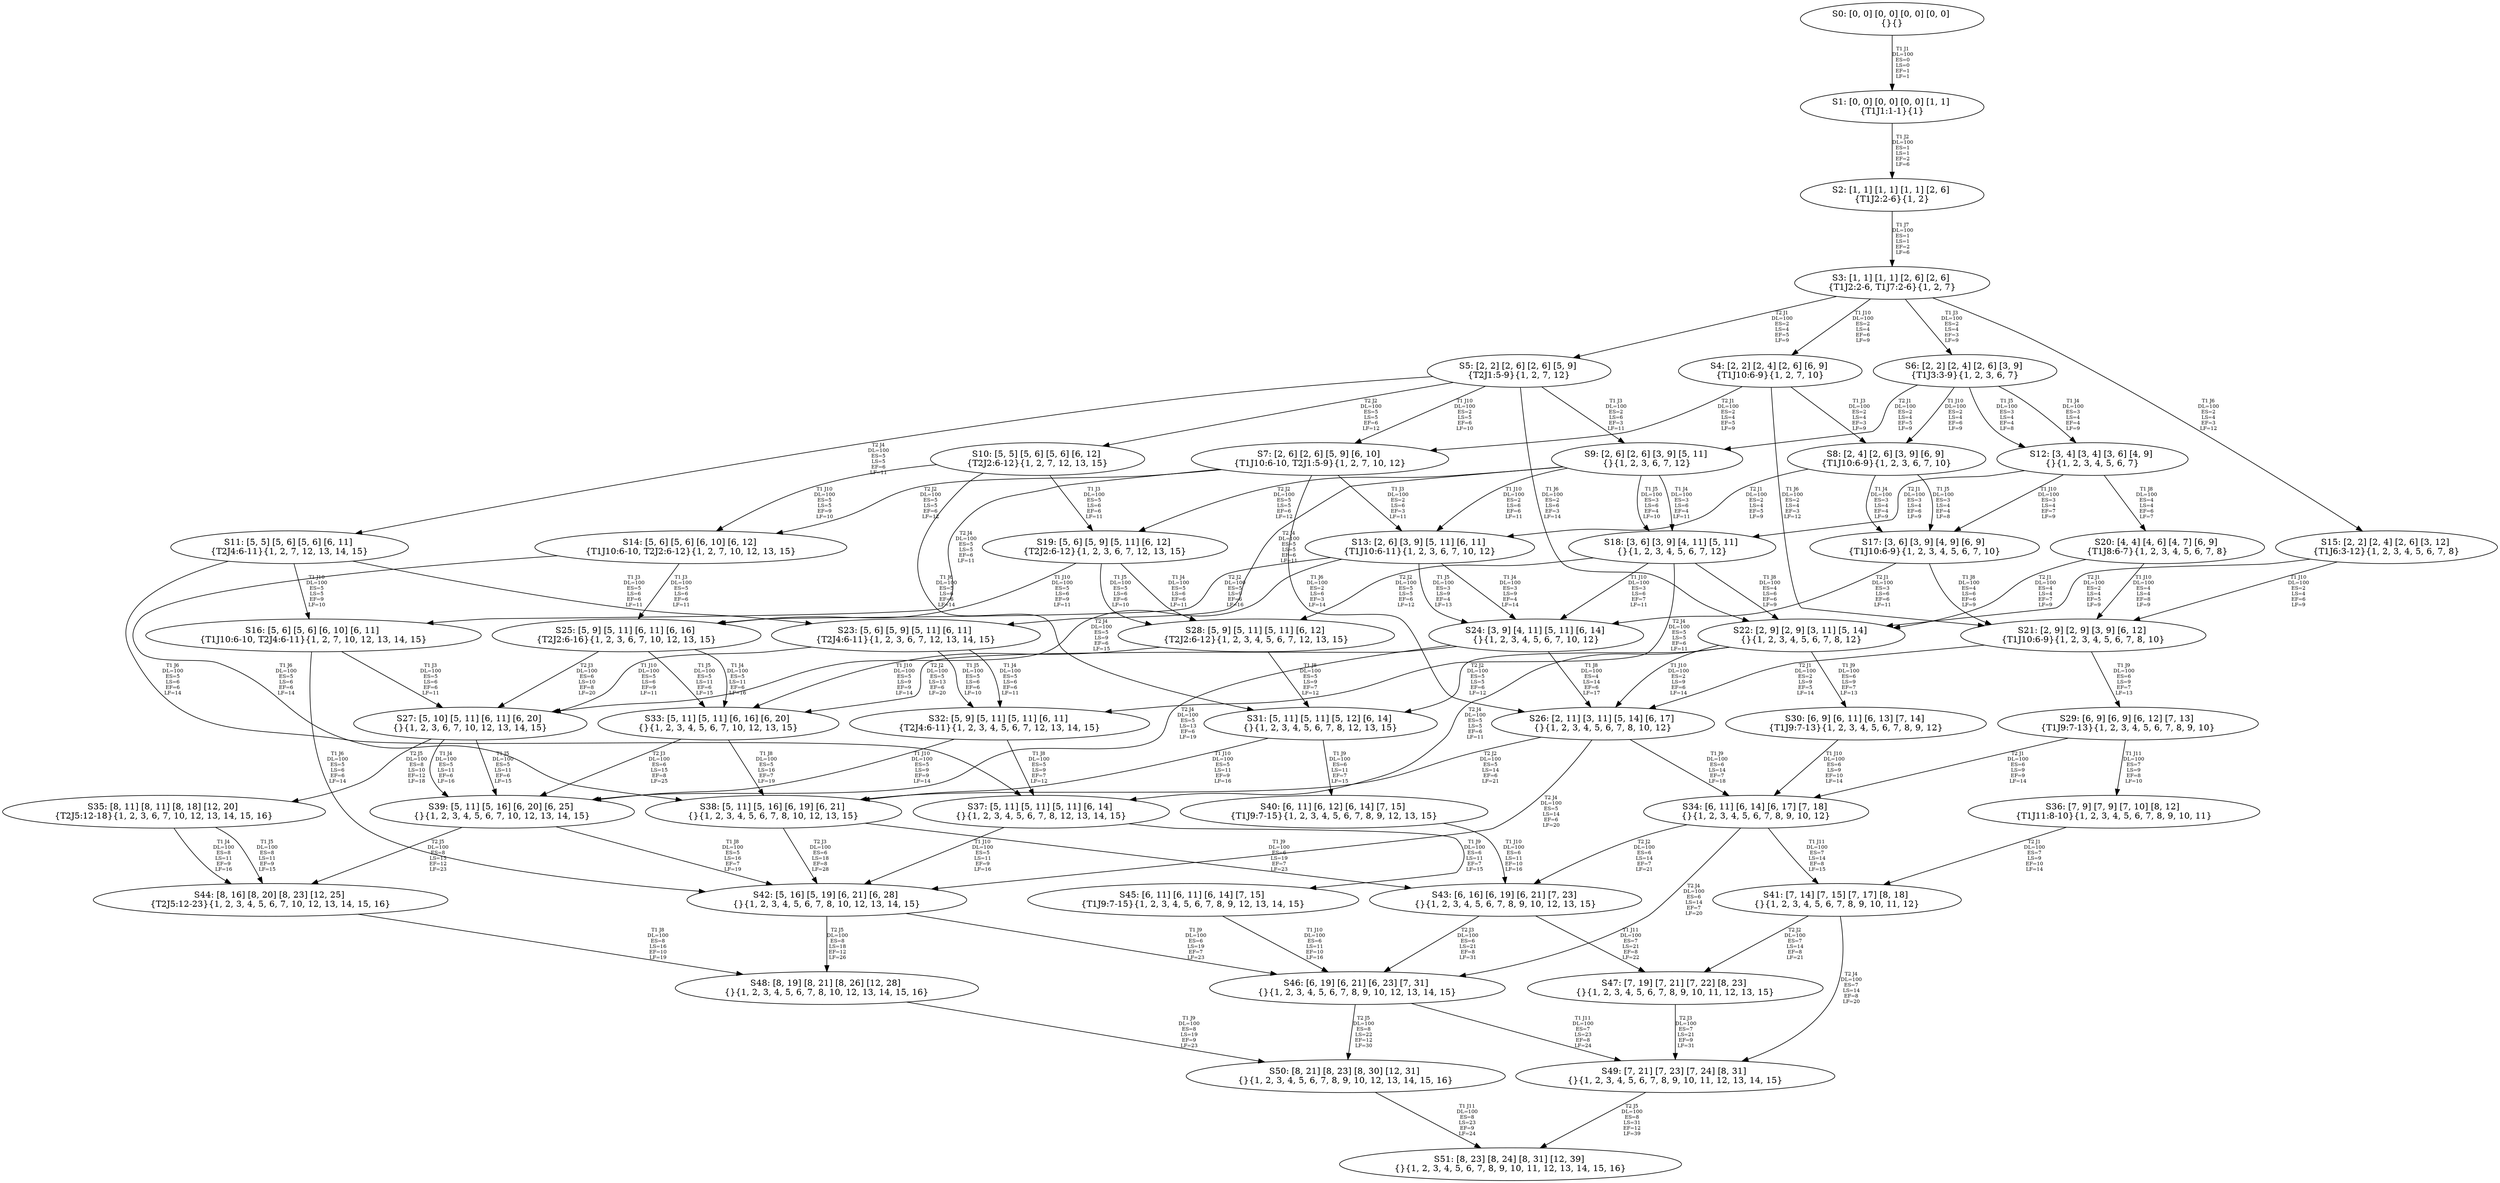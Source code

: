 digraph {
	S0[label="S0: [0, 0] [0, 0] [0, 0] [0, 0] \n{}{}"];
	S1[label="S1: [0, 0] [0, 0] [0, 0] [1, 1] \n{T1J1:1-1}{1}"];
	S2[label="S2: [1, 1] [1, 1] [1, 1] [2, 6] \n{T1J2:2-6}{1, 2}"];
	S3[label="S3: [1, 1] [1, 1] [2, 6] [2, 6] \n{T1J2:2-6, T1J7:2-6}{1, 2, 7}"];
	S4[label="S4: [2, 2] [2, 4] [2, 6] [6, 9] \n{T1J10:6-9}{1, 2, 7, 10}"];
	S5[label="S5: [2, 2] [2, 6] [2, 6] [5, 9] \n{T2J1:5-9}{1, 2, 7, 12}"];
	S6[label="S6: [2, 2] [2, 4] [2, 6] [3, 9] \n{T1J3:3-9}{1, 2, 3, 6, 7}"];
	S7[label="S7: [2, 6] [2, 6] [5, 9] [6, 10] \n{T1J10:6-10, T2J1:5-9}{1, 2, 7, 10, 12}"];
	S8[label="S8: [2, 4] [2, 6] [3, 9] [6, 9] \n{T1J10:6-9}{1, 2, 3, 6, 7, 10}"];
	S9[label="S9: [2, 6] [2, 6] [3, 9] [5, 11] \n{}{1, 2, 3, 6, 7, 12}"];
	S10[label="S10: [5, 5] [5, 6] [5, 6] [6, 12] \n{T2J2:6-12}{1, 2, 7, 12, 13, 15}"];
	S11[label="S11: [5, 5] [5, 6] [5, 6] [6, 11] \n{T2J4:6-11}{1, 2, 7, 12, 13, 14, 15}"];
	S12[label="S12: [3, 4] [3, 4] [3, 6] [4, 9] \n{}{1, 2, 3, 4, 5, 6, 7}"];
	S13[label="S13: [2, 6] [3, 9] [5, 11] [6, 11] \n{T1J10:6-11}{1, 2, 3, 6, 7, 10, 12}"];
	S14[label="S14: [5, 6] [5, 6] [6, 10] [6, 12] \n{T1J10:6-10, T2J2:6-12}{1, 2, 7, 10, 12, 13, 15}"];
	S15[label="S15: [2, 2] [2, 4] [2, 6] [3, 12] \n{T1J6:3-12}{1, 2, 3, 4, 5, 6, 7, 8}"];
	S16[label="S16: [5, 6] [5, 6] [6, 10] [6, 11] \n{T1J10:6-10, T2J4:6-11}{1, 2, 7, 10, 12, 13, 14, 15}"];
	S17[label="S17: [3, 6] [3, 9] [4, 9] [6, 9] \n{T1J10:6-9}{1, 2, 3, 4, 5, 6, 7, 10}"];
	S18[label="S18: [3, 6] [3, 9] [4, 11] [5, 11] \n{}{1, 2, 3, 4, 5, 6, 7, 12}"];
	S19[label="S19: [5, 6] [5, 9] [5, 11] [6, 12] \n{T2J2:6-12}{1, 2, 3, 6, 7, 12, 13, 15}"];
	S20[label="S20: [4, 4] [4, 6] [4, 7] [6, 9] \n{T1J8:6-7}{1, 2, 3, 4, 5, 6, 7, 8}"];
	S21[label="S21: [2, 9] [2, 9] [3, 9] [6, 12] \n{T1J10:6-9}{1, 2, 3, 4, 5, 6, 7, 8, 10}"];
	S22[label="S22: [2, 9] [2, 9] [3, 11] [5, 14] \n{}{1, 2, 3, 4, 5, 6, 7, 8, 12}"];
	S23[label="S23: [5, 6] [5, 9] [5, 11] [6, 11] \n{T2J4:6-11}{1, 2, 3, 6, 7, 12, 13, 14, 15}"];
	S24[label="S24: [3, 9] [4, 11] [5, 11] [6, 14] \n{}{1, 2, 3, 4, 5, 6, 7, 10, 12}"];
	S25[label="S25: [5, 9] [5, 11] [6, 11] [6, 16] \n{T2J2:6-16}{1, 2, 3, 6, 7, 10, 12, 13, 15}"];
	S26[label="S26: [2, 11] [3, 11] [5, 14] [6, 17] \n{}{1, 2, 3, 4, 5, 6, 7, 8, 10, 12}"];
	S27[label="S27: [5, 10] [5, 11] [6, 11] [6, 20] \n{}{1, 2, 3, 6, 7, 10, 12, 13, 14, 15}"];
	S28[label="S28: [5, 9] [5, 11] [5, 11] [6, 12] \n{T2J2:6-12}{1, 2, 3, 4, 5, 6, 7, 12, 13, 15}"];
	S29[label="S29: [6, 9] [6, 9] [6, 12] [7, 13] \n{T1J9:7-13}{1, 2, 3, 4, 5, 6, 7, 8, 9, 10}"];
	S30[label="S30: [6, 9] [6, 11] [6, 13] [7, 14] \n{T1J9:7-13}{1, 2, 3, 4, 5, 6, 7, 8, 9, 12}"];
	S31[label="S31: [5, 11] [5, 11] [5, 12] [6, 14] \n{}{1, 2, 3, 4, 5, 6, 7, 8, 12, 13, 15}"];
	S32[label="S32: [5, 9] [5, 11] [5, 11] [6, 11] \n{T2J4:6-11}{1, 2, 3, 4, 5, 6, 7, 12, 13, 14, 15}"];
	S33[label="S33: [5, 11] [5, 11] [6, 16] [6, 20] \n{}{1, 2, 3, 4, 5, 6, 7, 10, 12, 13, 15}"];
	S34[label="S34: [6, 11] [6, 14] [6, 17] [7, 18] \n{}{1, 2, 3, 4, 5, 6, 7, 8, 9, 10, 12}"];
	S35[label="S35: [8, 11] [8, 11] [8, 18] [12, 20] \n{T2J5:12-18}{1, 2, 3, 6, 7, 10, 12, 13, 14, 15, 16}"];
	S36[label="S36: [7, 9] [7, 9] [7, 10] [8, 12] \n{T1J11:8-10}{1, 2, 3, 4, 5, 6, 7, 8, 9, 10, 11}"];
	S37[label="S37: [5, 11] [5, 11] [5, 11] [6, 14] \n{}{1, 2, 3, 4, 5, 6, 7, 8, 12, 13, 14, 15}"];
	S38[label="S38: [5, 11] [5, 16] [6, 19] [6, 21] \n{}{1, 2, 3, 4, 5, 6, 7, 8, 10, 12, 13, 15}"];
	S39[label="S39: [5, 11] [5, 16] [6, 20] [6, 25] \n{}{1, 2, 3, 4, 5, 6, 7, 10, 12, 13, 14, 15}"];
	S40[label="S40: [6, 11] [6, 12] [6, 14] [7, 15] \n{T1J9:7-15}{1, 2, 3, 4, 5, 6, 7, 8, 9, 12, 13, 15}"];
	S41[label="S41: [7, 14] [7, 15] [7, 17] [8, 18] \n{}{1, 2, 3, 4, 5, 6, 7, 8, 9, 10, 11, 12}"];
	S42[label="S42: [5, 16] [5, 19] [6, 21] [6, 28] \n{}{1, 2, 3, 4, 5, 6, 7, 8, 10, 12, 13, 14, 15}"];
	S43[label="S43: [6, 16] [6, 19] [6, 21] [7, 23] \n{}{1, 2, 3, 4, 5, 6, 7, 8, 9, 10, 12, 13, 15}"];
	S44[label="S44: [8, 16] [8, 20] [8, 23] [12, 25] \n{T2J5:12-23}{1, 2, 3, 4, 5, 6, 7, 10, 12, 13, 14, 15, 16}"];
	S45[label="S45: [6, 11] [6, 11] [6, 14] [7, 15] \n{T1J9:7-15}{1, 2, 3, 4, 5, 6, 7, 8, 9, 12, 13, 14, 15}"];
	S46[label="S46: [6, 19] [6, 21] [6, 23] [7, 31] \n{}{1, 2, 3, 4, 5, 6, 7, 8, 9, 10, 12, 13, 14, 15}"];
	S47[label="S47: [7, 19] [7, 21] [7, 22] [8, 23] \n{}{1, 2, 3, 4, 5, 6, 7, 8, 9, 10, 11, 12, 13, 15}"];
	S48[label="S48: [8, 19] [8, 21] [8, 26] [12, 28] \n{}{1, 2, 3, 4, 5, 6, 7, 8, 10, 12, 13, 14, 15, 16}"];
	S49[label="S49: [7, 21] [7, 23] [7, 24] [8, 31] \n{}{1, 2, 3, 4, 5, 6, 7, 8, 9, 10, 11, 12, 13, 14, 15}"];
	S50[label="S50: [8, 21] [8, 23] [8, 30] [12, 31] \n{}{1, 2, 3, 4, 5, 6, 7, 8, 9, 10, 12, 13, 14, 15, 16}"];
	S51[label="S51: [8, 23] [8, 24] [8, 31] [12, 39] \n{}{1, 2, 3, 4, 5, 6, 7, 8, 9, 10, 11, 12, 13, 14, 15, 16}"];
	S0 -> S1[label="T1 J1\nDL=100\nES=0\nLS=0\nEF=1\nLF=1",fontsize=8];
	S1 -> S2[label="T1 J2\nDL=100\nES=1\nLS=1\nEF=2\nLF=6",fontsize=8];
	S2 -> S3[label="T1 J7\nDL=100\nES=1\nLS=1\nEF=2\nLF=6",fontsize=8];
	S3 -> S6[label="T1 J3\nDL=100\nES=2\nLS=4\nEF=3\nLF=9",fontsize=8];
	S3 -> S15[label="T1 J6\nDL=100\nES=2\nLS=4\nEF=3\nLF=12",fontsize=8];
	S3 -> S4[label="T1 J10\nDL=100\nES=2\nLS=4\nEF=6\nLF=9",fontsize=8];
	S3 -> S5[label="T2 J1\nDL=100\nES=2\nLS=4\nEF=5\nLF=9",fontsize=8];
	S4 -> S8[label="T1 J3\nDL=100\nES=2\nLS=4\nEF=3\nLF=9",fontsize=8];
	S4 -> S21[label="T1 J6\nDL=100\nES=2\nLS=4\nEF=3\nLF=12",fontsize=8];
	S4 -> S7[label="T2 J1\nDL=100\nES=2\nLS=4\nEF=5\nLF=9",fontsize=8];
	S5 -> S9[label="T1 J3\nDL=100\nES=2\nLS=6\nEF=3\nLF=11",fontsize=8];
	S5 -> S22[label="T1 J6\nDL=100\nES=2\nLS=6\nEF=3\nLF=14",fontsize=8];
	S5 -> S7[label="T1 J10\nDL=100\nES=2\nLS=5\nEF=6\nLF=10",fontsize=8];
	S5 -> S10[label="T2 J2\nDL=100\nES=5\nLS=5\nEF=6\nLF=12",fontsize=8];
	S5 -> S11[label="T2 J4\nDL=100\nES=5\nLS=5\nEF=6\nLF=11",fontsize=8];
	S6 -> S12[label="T1 J4\nDL=100\nES=3\nLS=4\nEF=4\nLF=9",fontsize=8];
	S6 -> S12[label="T1 J5\nDL=100\nES=3\nLS=4\nEF=4\nLF=8",fontsize=8];
	S6 -> S8[label="T1 J10\nDL=100\nES=2\nLS=4\nEF=6\nLF=9",fontsize=8];
	S6 -> S9[label="T2 J1\nDL=100\nES=2\nLS=4\nEF=5\nLF=9",fontsize=8];
	S7 -> S13[label="T1 J3\nDL=100\nES=2\nLS=6\nEF=3\nLF=11",fontsize=8];
	S7 -> S26[label="T1 J6\nDL=100\nES=2\nLS=6\nEF=3\nLF=14",fontsize=8];
	S7 -> S14[label="T2 J2\nDL=100\nES=5\nLS=5\nEF=6\nLF=12",fontsize=8];
	S7 -> S16[label="T2 J4\nDL=100\nES=5\nLS=5\nEF=6\nLF=11",fontsize=8];
	S8 -> S17[label="T1 J4\nDL=100\nES=3\nLS=4\nEF=4\nLF=9",fontsize=8];
	S8 -> S17[label="T1 J5\nDL=100\nES=3\nLS=4\nEF=4\nLF=8",fontsize=8];
	S8 -> S13[label="T2 J1\nDL=100\nES=2\nLS=4\nEF=5\nLF=9",fontsize=8];
	S9 -> S18[label="T1 J4\nDL=100\nES=3\nLS=6\nEF=4\nLF=11",fontsize=8];
	S9 -> S18[label="T1 J5\nDL=100\nES=3\nLS=6\nEF=4\nLF=10",fontsize=8];
	S9 -> S13[label="T1 J10\nDL=100\nES=2\nLS=6\nEF=6\nLF=11",fontsize=8];
	S9 -> S19[label="T2 J2\nDL=100\nES=5\nLS=5\nEF=6\nLF=12",fontsize=8];
	S9 -> S23[label="T2 J4\nDL=100\nES=5\nLS=5\nEF=6\nLF=11",fontsize=8];
	S10 -> S19[label="T1 J3\nDL=100\nES=5\nLS=6\nEF=6\nLF=11",fontsize=8];
	S10 -> S31[label="T1 J6\nDL=100\nES=5\nLS=6\nEF=6\nLF=14",fontsize=8];
	S10 -> S14[label="T1 J10\nDL=100\nES=5\nLS=5\nEF=9\nLF=10",fontsize=8];
	S11 -> S23[label="T1 J3\nDL=100\nES=5\nLS=6\nEF=6\nLF=11",fontsize=8];
	S11 -> S37[label="T1 J6\nDL=100\nES=5\nLS=6\nEF=6\nLF=14",fontsize=8];
	S11 -> S16[label="T1 J10\nDL=100\nES=5\nLS=5\nEF=9\nLF=10",fontsize=8];
	S12 -> S20[label="T1 J8\nDL=100\nES=4\nLS=4\nEF=6\nLF=7",fontsize=8];
	S12 -> S17[label="T1 J10\nDL=100\nES=3\nLS=4\nEF=7\nLF=9",fontsize=8];
	S12 -> S18[label="T2 J1\nDL=100\nES=3\nLS=4\nEF=6\nLF=9",fontsize=8];
	S13 -> S24[label="T1 J4\nDL=100\nES=3\nLS=9\nEF=4\nLF=14",fontsize=8];
	S13 -> S24[label="T1 J5\nDL=100\nES=3\nLS=9\nEF=4\nLF=13",fontsize=8];
	S13 -> S25[label="T2 J2\nDL=100\nES=5\nLS=9\nEF=6\nLF=16",fontsize=8];
	S13 -> S27[label="T2 J4\nDL=100\nES=5\nLS=9\nEF=6\nLF=15",fontsize=8];
	S14 -> S25[label="T1 J3\nDL=100\nES=5\nLS=6\nEF=6\nLF=11",fontsize=8];
	S14 -> S38[label="T1 J6\nDL=100\nES=5\nLS=6\nEF=6\nLF=14",fontsize=8];
	S15 -> S21[label="T1 J10\nDL=100\nES=2\nLS=4\nEF=6\nLF=9",fontsize=8];
	S15 -> S22[label="T2 J1\nDL=100\nES=2\nLS=4\nEF=5\nLF=9",fontsize=8];
	S16 -> S27[label="T1 J3\nDL=100\nES=5\nLS=6\nEF=6\nLF=11",fontsize=8];
	S16 -> S42[label="T1 J6\nDL=100\nES=5\nLS=6\nEF=6\nLF=14",fontsize=8];
	S17 -> S21[label="T1 J8\nDL=100\nES=4\nLS=6\nEF=6\nLF=9",fontsize=8];
	S17 -> S24[label="T2 J1\nDL=100\nES=3\nLS=6\nEF=6\nLF=11",fontsize=8];
	S18 -> S22[label="T1 J8\nDL=100\nES=4\nLS=6\nEF=6\nLF=9",fontsize=8];
	S18 -> S24[label="T1 J10\nDL=100\nES=3\nLS=6\nEF=7\nLF=11",fontsize=8];
	S18 -> S28[label="T2 J2\nDL=100\nES=5\nLS=5\nEF=6\nLF=12",fontsize=8];
	S18 -> S32[label="T2 J4\nDL=100\nES=5\nLS=5\nEF=6\nLF=11",fontsize=8];
	S19 -> S28[label="T1 J4\nDL=100\nES=5\nLS=6\nEF=6\nLF=11",fontsize=8];
	S19 -> S28[label="T1 J5\nDL=100\nES=5\nLS=6\nEF=6\nLF=10",fontsize=8];
	S19 -> S25[label="T1 J10\nDL=100\nES=5\nLS=6\nEF=9\nLF=11",fontsize=8];
	S20 -> S21[label="T1 J10\nDL=100\nES=4\nLS=4\nEF=8\nLF=9",fontsize=8];
	S20 -> S22[label="T2 J1\nDL=100\nES=4\nLS=4\nEF=7\nLF=9",fontsize=8];
	S21 -> S29[label="T1 J9\nDL=100\nES=6\nLS=9\nEF=7\nLF=13",fontsize=8];
	S21 -> S26[label="T2 J1\nDL=100\nES=2\nLS=9\nEF=5\nLF=14",fontsize=8];
	S22 -> S30[label="T1 J9\nDL=100\nES=6\nLS=9\nEF=7\nLF=13",fontsize=8];
	S22 -> S26[label="T1 J10\nDL=100\nES=2\nLS=9\nEF=6\nLF=14",fontsize=8];
	S22 -> S31[label="T2 J2\nDL=100\nES=5\nLS=5\nEF=6\nLF=12",fontsize=8];
	S22 -> S37[label="T2 J4\nDL=100\nES=5\nLS=5\nEF=6\nLF=11",fontsize=8];
	S23 -> S32[label="T1 J4\nDL=100\nES=5\nLS=6\nEF=6\nLF=11",fontsize=8];
	S23 -> S32[label="T1 J5\nDL=100\nES=5\nLS=6\nEF=6\nLF=10",fontsize=8];
	S23 -> S27[label="T1 J10\nDL=100\nES=5\nLS=6\nEF=9\nLF=11",fontsize=8];
	S24 -> S26[label="T1 J8\nDL=100\nES=4\nLS=14\nEF=6\nLF=17",fontsize=8];
	S24 -> S33[label="T2 J2\nDL=100\nES=5\nLS=13\nEF=6\nLF=20",fontsize=8];
	S24 -> S39[label="T2 J4\nDL=100\nES=5\nLS=13\nEF=6\nLF=19",fontsize=8];
	S25 -> S33[label="T1 J4\nDL=100\nES=5\nLS=11\nEF=6\nLF=16",fontsize=8];
	S25 -> S33[label="T1 J5\nDL=100\nES=5\nLS=11\nEF=6\nLF=15",fontsize=8];
	S25 -> S27[label="T2 J3\nDL=100\nES=6\nLS=10\nEF=8\nLF=20",fontsize=8];
	S26 -> S34[label="T1 J9\nDL=100\nES=6\nLS=14\nEF=7\nLF=18",fontsize=8];
	S26 -> S38[label="T2 J2\nDL=100\nES=5\nLS=14\nEF=6\nLF=21",fontsize=8];
	S26 -> S42[label="T2 J4\nDL=100\nES=5\nLS=14\nEF=6\nLF=20",fontsize=8];
	S27 -> S39[label="T1 J4\nDL=100\nES=5\nLS=11\nEF=6\nLF=16",fontsize=8];
	S27 -> S39[label="T1 J5\nDL=100\nES=5\nLS=11\nEF=6\nLF=15",fontsize=8];
	S27 -> S35[label="T2 J5\nDL=100\nES=8\nLS=10\nEF=12\nLF=18",fontsize=8];
	S28 -> S31[label="T1 J8\nDL=100\nES=5\nLS=9\nEF=7\nLF=12",fontsize=8];
	S28 -> S33[label="T1 J10\nDL=100\nES=5\nLS=9\nEF=9\nLF=14",fontsize=8];
	S29 -> S36[label="T1 J11\nDL=100\nES=7\nLS=9\nEF=8\nLF=10",fontsize=8];
	S29 -> S34[label="T2 J1\nDL=100\nES=6\nLS=9\nEF=9\nLF=14",fontsize=8];
	S30 -> S34[label="T1 J10\nDL=100\nES=6\nLS=9\nEF=10\nLF=14",fontsize=8];
	S31 -> S40[label="T1 J9\nDL=100\nES=6\nLS=11\nEF=7\nLF=15",fontsize=8];
	S31 -> S38[label="T1 J10\nDL=100\nES=5\nLS=11\nEF=9\nLF=16",fontsize=8];
	S32 -> S37[label="T1 J8\nDL=100\nES=5\nLS=9\nEF=7\nLF=12",fontsize=8];
	S32 -> S39[label="T1 J10\nDL=100\nES=5\nLS=9\nEF=9\nLF=14",fontsize=8];
	S33 -> S38[label="T1 J8\nDL=100\nES=5\nLS=16\nEF=7\nLF=19",fontsize=8];
	S33 -> S39[label="T2 J3\nDL=100\nES=6\nLS=15\nEF=8\nLF=25",fontsize=8];
	S34 -> S41[label="T1 J11\nDL=100\nES=7\nLS=14\nEF=8\nLF=15",fontsize=8];
	S34 -> S43[label="T2 J2\nDL=100\nES=6\nLS=14\nEF=7\nLF=21",fontsize=8];
	S34 -> S46[label="T2 J4\nDL=100\nES=6\nLS=14\nEF=7\nLF=20",fontsize=8];
	S35 -> S44[label="T1 J4\nDL=100\nES=8\nLS=11\nEF=9\nLF=16",fontsize=8];
	S35 -> S44[label="T1 J5\nDL=100\nES=8\nLS=11\nEF=9\nLF=15",fontsize=8];
	S36 -> S41[label="T2 J1\nDL=100\nES=7\nLS=9\nEF=10\nLF=14",fontsize=8];
	S37 -> S45[label="T1 J9\nDL=100\nES=6\nLS=11\nEF=7\nLF=15",fontsize=8];
	S37 -> S42[label="T1 J10\nDL=100\nES=5\nLS=11\nEF=9\nLF=16",fontsize=8];
	S38 -> S43[label="T1 J9\nDL=100\nES=6\nLS=19\nEF=7\nLF=23",fontsize=8];
	S38 -> S42[label="T2 J3\nDL=100\nES=6\nLS=18\nEF=8\nLF=28",fontsize=8];
	S39 -> S42[label="T1 J8\nDL=100\nES=5\nLS=16\nEF=7\nLF=19",fontsize=8];
	S39 -> S44[label="T2 J5\nDL=100\nES=8\nLS=15\nEF=12\nLF=23",fontsize=8];
	S40 -> S43[label="T1 J10\nDL=100\nES=6\nLS=11\nEF=10\nLF=16",fontsize=8];
	S41 -> S47[label="T2 J2\nDL=100\nES=7\nLS=14\nEF=8\nLF=21",fontsize=8];
	S41 -> S49[label="T2 J4\nDL=100\nES=7\nLS=14\nEF=8\nLF=20",fontsize=8];
	S42 -> S46[label="T1 J9\nDL=100\nES=6\nLS=19\nEF=7\nLF=23",fontsize=8];
	S42 -> S48[label="T2 J5\nDL=100\nES=8\nLS=18\nEF=12\nLF=26",fontsize=8];
	S43 -> S47[label="T1 J11\nDL=100\nES=7\nLS=21\nEF=8\nLF=22",fontsize=8];
	S43 -> S46[label="T2 J3\nDL=100\nES=6\nLS=21\nEF=8\nLF=31",fontsize=8];
	S44 -> S48[label="T1 J8\nDL=100\nES=8\nLS=16\nEF=10\nLF=19",fontsize=8];
	S45 -> S46[label="T1 J10\nDL=100\nES=6\nLS=11\nEF=10\nLF=16",fontsize=8];
	S46 -> S49[label="T1 J11\nDL=100\nES=7\nLS=23\nEF=8\nLF=24",fontsize=8];
	S46 -> S50[label="T2 J5\nDL=100\nES=8\nLS=22\nEF=12\nLF=30",fontsize=8];
	S47 -> S49[label="T2 J3\nDL=100\nES=7\nLS=21\nEF=9\nLF=31",fontsize=8];
	S48 -> S50[label="T1 J9\nDL=100\nES=8\nLS=19\nEF=9\nLF=23",fontsize=8];
	S49 -> S51[label="T2 J5\nDL=100\nES=8\nLS=31\nEF=12\nLF=39",fontsize=8];
	S50 -> S51[label="T1 J11\nDL=100\nES=8\nLS=23\nEF=9\nLF=24",fontsize=8];
}
